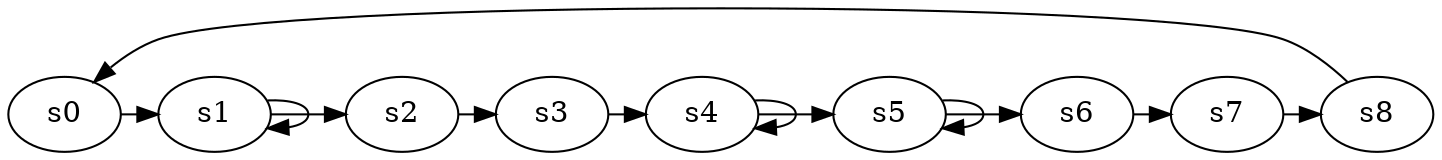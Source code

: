 digraph game_0484_cycle_9 {
    s0 [name="s0", player=0, target=1];
    s1 [name="s1", player=0];
    s2 [name="s2", player=0];
    s3 [name="s3", player=1];
    s4 [name="s4", player=0];
    s5 [name="s5", player=0, target=1];
    s6 [name="s6", player=1, target=1];
    s7 [name="s7", player=1];
    s8 [name="s8", player=1];

    s0 -> s1 [constraint="time % 2 == 0 && !(time % 4 == 0)"];
    s1 -> s2 [constraint="time == 0 || time == 1 || time == 6"];
    s2 -> s3 [constraint="time == 2 || time == 3 || time == 5 || time == 8 || time == 17"];
    s3 -> s4 [constraint="time == 18 || time == 24"];
    s4 -> s5 [constraint="time % 5 == 2"];
    s5 -> s6 [constraint="time % 2 == 1"];
    s6 -> s7 [constraint="time % 4 == 0 || time % 4 == 1"];
    s7 -> s8 [constraint="!(time % 5 == 0)"];
    s8 -> s0 [constraint="time == 9 || time == 17 || time == 18"];
    s1 -> s1 [constraint="time % 3 == 0"];
    s4 -> s4 [constraint="time % 3 == 0"];
    s5 -> s5 [constraint="time % 2 == 0"];
}
